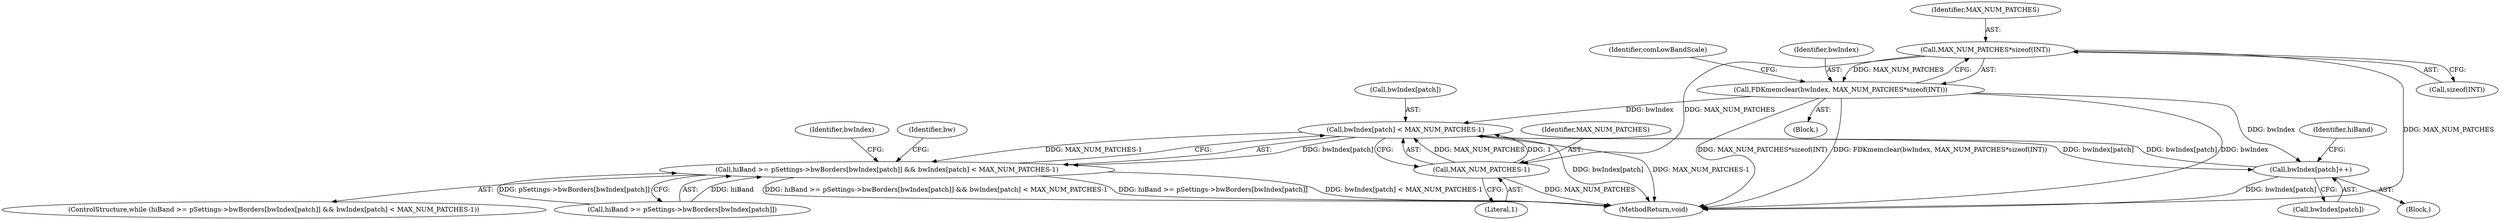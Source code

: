 digraph "0_Android_8e3be529372892e20ccf196809bc73276c822189@API" {
"1000358" [label="(Call,MAX_NUM_PATCHES*sizeof(INT))"];
"1000356" [label="(Call,FDKmemclear(bwIndex, MAX_NUM_PATCHES*sizeof(INT)))"];
"1001655" [label="(Call,bwIndex[patch] < MAX_NUM_PATCHES-1)"];
"1001645" [label="(Call,hiBand >= pSettings->bwBorders[bwIndex[patch]] && bwIndex[patch] < MAX_NUM_PATCHES-1)"];
"1001663" [label="(Call,bwIndex[patch]++)"];
"1001659" [label="(Call,MAX_NUM_PATCHES-1)"];
"1001644" [label="(ControlStructure,while (hiBand >= pSettings->bwBorders[bwIndex[patch]] && bwIndex[patch] < MAX_NUM_PATCHES-1))"];
"1000358" [label="(Call,MAX_NUM_PATCHES*sizeof(INT))"];
"1001655" [label="(Call,bwIndex[patch] < MAX_NUM_PATCHES-1)"];
"1001645" [label="(Call,hiBand >= pSettings->bwBorders[bwIndex[patch]] && bwIndex[patch] < MAX_NUM_PATCHES-1)"];
"1001661" [label="(Literal,1)"];
"1000178" [label="(Block,)"];
"1000359" [label="(Identifier,MAX_NUM_PATCHES)"];
"1001647" [label="(Identifier,hiBand)"];
"1001656" [label="(Call,bwIndex[patch])"];
"1001659" [label="(Call,MAX_NUM_PATCHES-1)"];
"1000360" [label="(Call,sizeof(INT))"];
"1001663" [label="(Call,bwIndex[patch]++)"];
"1001646" [label="(Call,hiBand >= pSettings->bwBorders[bwIndex[patch]])"];
"1000363" [label="(Identifier,comLowBandScale)"];
"1001662" [label="(Block,)"];
"1002027" [label="(MethodReturn,void)"];
"1001665" [label="(Identifier,bwIndex)"];
"1001668" [label="(Identifier,bw)"];
"1000357" [label="(Identifier,bwIndex)"];
"1001660" [label="(Identifier,MAX_NUM_PATCHES)"];
"1000356" [label="(Call,FDKmemclear(bwIndex, MAX_NUM_PATCHES*sizeof(INT)))"];
"1001664" [label="(Call,bwIndex[patch])"];
"1000358" -> "1000356"  [label="AST: "];
"1000358" -> "1000360"  [label="CFG: "];
"1000359" -> "1000358"  [label="AST: "];
"1000360" -> "1000358"  [label="AST: "];
"1000356" -> "1000358"  [label="CFG: "];
"1000358" -> "1002027"  [label="DDG: MAX_NUM_PATCHES"];
"1000358" -> "1000356"  [label="DDG: MAX_NUM_PATCHES"];
"1000358" -> "1001659"  [label="DDG: MAX_NUM_PATCHES"];
"1000356" -> "1000178"  [label="AST: "];
"1000357" -> "1000356"  [label="AST: "];
"1000363" -> "1000356"  [label="CFG: "];
"1000356" -> "1002027"  [label="DDG: FDKmemclear(bwIndex, MAX_NUM_PATCHES*sizeof(INT))"];
"1000356" -> "1002027"  [label="DDG: bwIndex"];
"1000356" -> "1002027"  [label="DDG: MAX_NUM_PATCHES*sizeof(INT)"];
"1000356" -> "1001655"  [label="DDG: bwIndex"];
"1000356" -> "1001663"  [label="DDG: bwIndex"];
"1001655" -> "1001645"  [label="AST: "];
"1001655" -> "1001659"  [label="CFG: "];
"1001656" -> "1001655"  [label="AST: "];
"1001659" -> "1001655"  [label="AST: "];
"1001645" -> "1001655"  [label="CFG: "];
"1001655" -> "1002027"  [label="DDG: bwIndex[patch]"];
"1001655" -> "1002027"  [label="DDG: MAX_NUM_PATCHES-1"];
"1001655" -> "1001645"  [label="DDG: bwIndex[patch]"];
"1001655" -> "1001645"  [label="DDG: MAX_NUM_PATCHES-1"];
"1001663" -> "1001655"  [label="DDG: bwIndex[patch]"];
"1001659" -> "1001655"  [label="DDG: MAX_NUM_PATCHES"];
"1001659" -> "1001655"  [label="DDG: 1"];
"1001655" -> "1001663"  [label="DDG: bwIndex[patch]"];
"1001645" -> "1001644"  [label="AST: "];
"1001645" -> "1001646"  [label="CFG: "];
"1001646" -> "1001645"  [label="AST: "];
"1001665" -> "1001645"  [label="CFG: "];
"1001668" -> "1001645"  [label="CFG: "];
"1001645" -> "1002027"  [label="DDG: hiBand >= pSettings->bwBorders[bwIndex[patch]] && bwIndex[patch] < MAX_NUM_PATCHES-1"];
"1001645" -> "1002027"  [label="DDG: hiBand >= pSettings->bwBorders[bwIndex[patch]]"];
"1001645" -> "1002027"  [label="DDG: bwIndex[patch] < MAX_NUM_PATCHES-1"];
"1001646" -> "1001645"  [label="DDG: hiBand"];
"1001646" -> "1001645"  [label="DDG: pSettings->bwBorders[bwIndex[patch]]"];
"1001663" -> "1001662"  [label="AST: "];
"1001663" -> "1001664"  [label="CFG: "];
"1001664" -> "1001663"  [label="AST: "];
"1001647" -> "1001663"  [label="CFG: "];
"1001663" -> "1002027"  [label="DDG: bwIndex[patch]"];
"1001659" -> "1001661"  [label="CFG: "];
"1001660" -> "1001659"  [label="AST: "];
"1001661" -> "1001659"  [label="AST: "];
"1001659" -> "1002027"  [label="DDG: MAX_NUM_PATCHES"];
}
